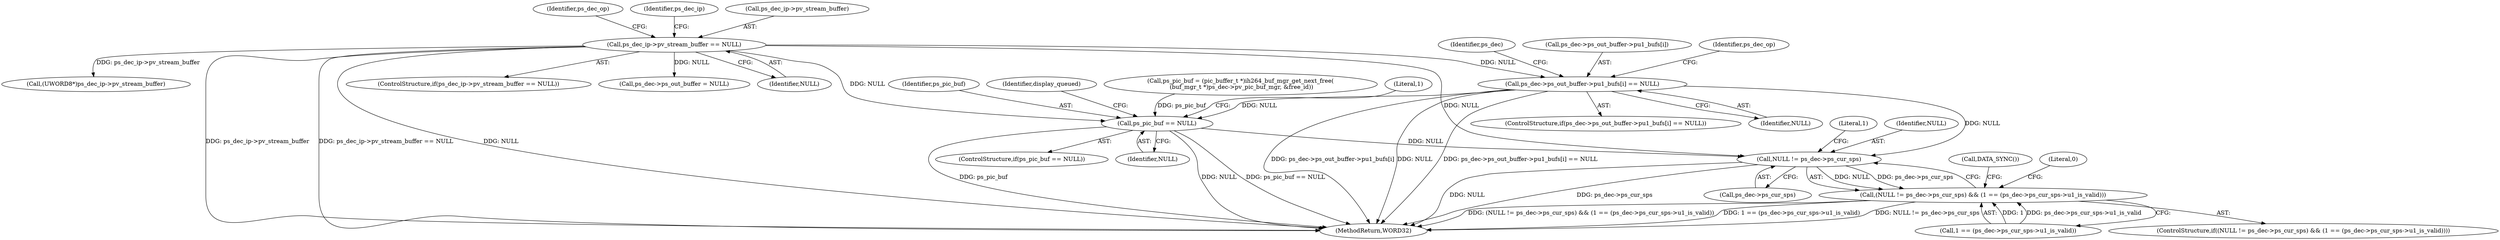 digraph "0_Android_494561291a503840f385fbcd11d9bc5f4dc502b8@array" {
"1000418" [label="(Call,ps_dec->ps_out_buffer->pu1_bufs[i] == NULL)"];
"1000267" [label="(Call,ps_dec_ip->pv_stream_buffer == NULL)"];
"1000635" [label="(Call,ps_pic_buf == NULL)"];
"1002143" [label="(Call,NULL != ps_dec->ps_cur_sps)"];
"1002142" [label="(Call,(NULL != ps_dec->ps_cur_sps) && (1 == (ps_dec->ps_cur_sps->u1_is_valid)))"];
"1002141" [label="(ControlStructure,if((NULL != ps_dec->ps_cur_sps) && (1 == (ps_dec->ps_cur_sps->u1_is_valid))))"];
"1000992" [label="(Call,(UWORD8*)ps_dec_ip->pv_stream_buffer)"];
"1002142" [label="(Call,(NULL != ps_dec->ps_cur_sps) && (1 == (ps_dec->ps_cur_sps->u1_is_valid)))"];
"1000267" [label="(Call,ps_dec_ip->pv_stream_buffer == NULL)"];
"1000275" [label="(Identifier,ps_dec_op)"];
"1000636" [label="(Identifier,ps_pic_buf)"];
"1002185" [label="(MethodReturn,WORD32)"];
"1000642" [label="(Identifier,display_queued)"];
"1002145" [label="(Call,ps_dec->ps_cur_sps)"];
"1000447" [label="(Identifier,ps_dec)"];
"1000622" [label="(Call,ps_pic_buf = (pic_buffer_t *)ih264_buf_mgr_get_next_free(\n (buf_mgr_t *)ps_dec->pv_pic_buf_mgr, &free_id))"];
"1002177" [label="(Call,DATA_SYNC())"];
"1000417" [label="(ControlStructure,if(ps_dec->ps_out_buffer->pu1_bufs[i] == NULL))"];
"1000266" [label="(ControlStructure,if(ps_dec_ip->pv_stream_buffer == NULL))"];
"1000418" [label="(Call,ps_dec->ps_out_buffer->pu1_bufs[i] == NULL)"];
"1000419" [label="(Call,ps_dec->ps_out_buffer->pu1_bufs[i])"];
"1000690" [label="(Literal,1)"];
"1000318" [label="(Call,ps_dec->ps_out_buffer = NULL)"];
"1002143" [label="(Call,NULL != ps_dec->ps_cur_sps)"];
"1000290" [label="(Identifier,ps_dec_ip)"];
"1002148" [label="(Call,1 == (ps_dec->ps_cur_sps->u1_is_valid))"];
"1000271" [label="(Identifier,NULL)"];
"1000635" [label="(Call,ps_pic_buf == NULL)"];
"1000430" [label="(Identifier,ps_dec_op)"];
"1000268" [label="(Call,ps_dec_ip->pv_stream_buffer)"];
"1000426" [label="(Identifier,NULL)"];
"1000634" [label="(ControlStructure,if(ps_pic_buf == NULL))"];
"1000637" [label="(Identifier,NULL)"];
"1002149" [label="(Literal,1)"];
"1002159" [label="(Literal,0)"];
"1002144" [label="(Identifier,NULL)"];
"1000418" -> "1000417"  [label="AST: "];
"1000418" -> "1000426"  [label="CFG: "];
"1000419" -> "1000418"  [label="AST: "];
"1000426" -> "1000418"  [label="AST: "];
"1000430" -> "1000418"  [label="CFG: "];
"1000447" -> "1000418"  [label="CFG: "];
"1000418" -> "1002185"  [label="DDG: NULL"];
"1000418" -> "1002185"  [label="DDG: ps_dec->ps_out_buffer->pu1_bufs[i] == NULL"];
"1000418" -> "1002185"  [label="DDG: ps_dec->ps_out_buffer->pu1_bufs[i]"];
"1000267" -> "1000418"  [label="DDG: NULL"];
"1000418" -> "1000635"  [label="DDG: NULL"];
"1000418" -> "1002143"  [label="DDG: NULL"];
"1000267" -> "1000266"  [label="AST: "];
"1000267" -> "1000271"  [label="CFG: "];
"1000268" -> "1000267"  [label="AST: "];
"1000271" -> "1000267"  [label="AST: "];
"1000275" -> "1000267"  [label="CFG: "];
"1000290" -> "1000267"  [label="CFG: "];
"1000267" -> "1002185"  [label="DDG: ps_dec_ip->pv_stream_buffer"];
"1000267" -> "1002185"  [label="DDG: ps_dec_ip->pv_stream_buffer == NULL"];
"1000267" -> "1002185"  [label="DDG: NULL"];
"1000267" -> "1000318"  [label="DDG: NULL"];
"1000267" -> "1000635"  [label="DDG: NULL"];
"1000267" -> "1000992"  [label="DDG: ps_dec_ip->pv_stream_buffer"];
"1000267" -> "1002143"  [label="DDG: NULL"];
"1000635" -> "1000634"  [label="AST: "];
"1000635" -> "1000637"  [label="CFG: "];
"1000636" -> "1000635"  [label="AST: "];
"1000637" -> "1000635"  [label="AST: "];
"1000642" -> "1000635"  [label="CFG: "];
"1000690" -> "1000635"  [label="CFG: "];
"1000635" -> "1002185"  [label="DDG: NULL"];
"1000635" -> "1002185"  [label="DDG: ps_pic_buf == NULL"];
"1000635" -> "1002185"  [label="DDG: ps_pic_buf"];
"1000622" -> "1000635"  [label="DDG: ps_pic_buf"];
"1000635" -> "1002143"  [label="DDG: NULL"];
"1002143" -> "1002142"  [label="AST: "];
"1002143" -> "1002145"  [label="CFG: "];
"1002144" -> "1002143"  [label="AST: "];
"1002145" -> "1002143"  [label="AST: "];
"1002149" -> "1002143"  [label="CFG: "];
"1002142" -> "1002143"  [label="CFG: "];
"1002143" -> "1002185"  [label="DDG: NULL"];
"1002143" -> "1002185"  [label="DDG: ps_dec->ps_cur_sps"];
"1002143" -> "1002142"  [label="DDG: NULL"];
"1002143" -> "1002142"  [label="DDG: ps_dec->ps_cur_sps"];
"1002142" -> "1002141"  [label="AST: "];
"1002142" -> "1002148"  [label="CFG: "];
"1002148" -> "1002142"  [label="AST: "];
"1002159" -> "1002142"  [label="CFG: "];
"1002177" -> "1002142"  [label="CFG: "];
"1002142" -> "1002185"  [label="DDG: (NULL != ps_dec->ps_cur_sps) && (1 == (ps_dec->ps_cur_sps->u1_is_valid))"];
"1002142" -> "1002185"  [label="DDG: 1 == (ps_dec->ps_cur_sps->u1_is_valid)"];
"1002142" -> "1002185"  [label="DDG: NULL != ps_dec->ps_cur_sps"];
"1002148" -> "1002142"  [label="DDG: 1"];
"1002148" -> "1002142"  [label="DDG: ps_dec->ps_cur_sps->u1_is_valid"];
}
